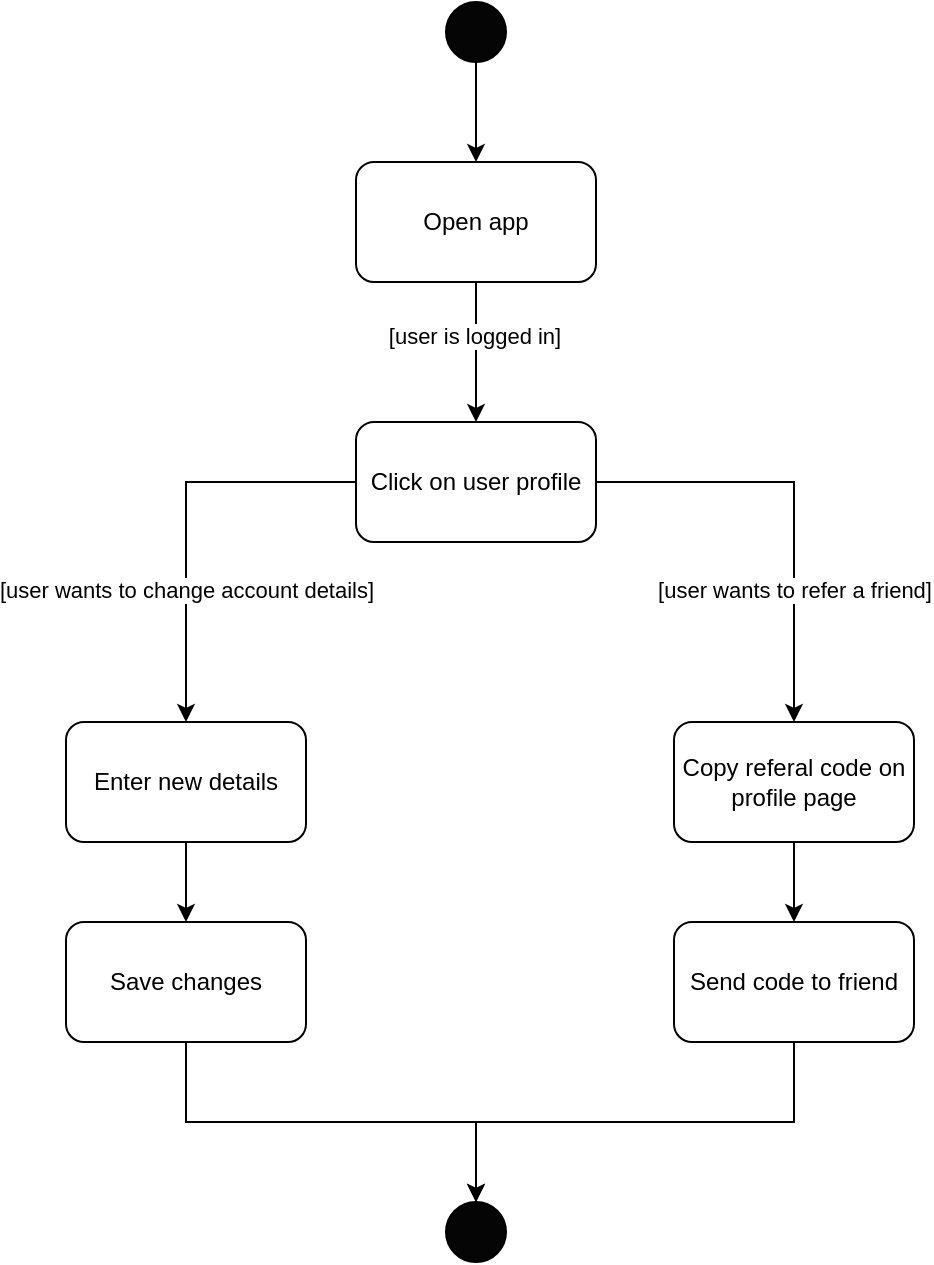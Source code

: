 <mxfile version="20.4.0" type="github">
  <diagram id="prtHgNgQTEPvFCAcTncT" name="Page-1">
    <mxGraphModel dx="1422" dy="754" grid="0" gridSize="10" guides="1" tooltips="1" connect="1" arrows="1" fold="1" page="1" pageScale="1" pageWidth="827" pageHeight="1169" math="0" shadow="0">
      <root>
        <mxCell id="0" />
        <mxCell id="1" parent="0" />
        <mxCell id="3FvRO2XjgYyoS-y384rJ-1" value="" style="edgeStyle=orthogonalEdgeStyle;rounded=0;orthogonalLoop=1;jettySize=auto;html=1;" parent="1" source="3FvRO2XjgYyoS-y384rJ-2" target="3FvRO2XjgYyoS-y384rJ-4" edge="1">
          <mxGeometry relative="1" as="geometry" />
        </mxCell>
        <mxCell id="3FvRO2XjgYyoS-y384rJ-2" value="" style="ellipse;whiteSpace=wrap;html=1;direction=east;fillColor=#050505;" parent="1" vertex="1">
          <mxGeometry x="300" y="110" width="30" height="30" as="geometry" />
        </mxCell>
        <mxCell id="3FvRO2XjgYyoS-y384rJ-6" value="" style="edgeStyle=orthogonalEdgeStyle;rounded=0;orthogonalLoop=1;jettySize=auto;html=1;" parent="1" source="3FvRO2XjgYyoS-y384rJ-4" target="3FvRO2XjgYyoS-y384rJ-5" edge="1">
          <mxGeometry relative="1" as="geometry" />
        </mxCell>
        <mxCell id="3FvRO2XjgYyoS-y384rJ-7" value="[user is logged in]" style="edgeLabel;html=1;align=center;verticalAlign=middle;resizable=0;points=[];" parent="3FvRO2XjgYyoS-y384rJ-6" vertex="1" connectable="0">
          <mxGeometry x="-0.25" y="-1" relative="1" as="geometry">
            <mxPoint as="offset" />
          </mxGeometry>
        </mxCell>
        <mxCell id="3FvRO2XjgYyoS-y384rJ-4" value="Open app" style="rounded=1;whiteSpace=wrap;html=1;fillColor=#FFFFFF;" parent="1" vertex="1">
          <mxGeometry x="255" y="190" width="120" height="60" as="geometry" />
        </mxCell>
        <mxCell id="3FvRO2XjgYyoS-y384rJ-9" value="" style="edgeStyle=orthogonalEdgeStyle;rounded=0;orthogonalLoop=1;jettySize=auto;html=1;" parent="1" source="3FvRO2XjgYyoS-y384rJ-5" target="3FvRO2XjgYyoS-y384rJ-8" edge="1">
          <mxGeometry relative="1" as="geometry" />
        </mxCell>
        <mxCell id="3FvRO2XjgYyoS-y384rJ-10" value="[user wants to change account details]" style="edgeLabel;html=1;align=center;verticalAlign=middle;resizable=0;points=[];" parent="3FvRO2XjgYyoS-y384rJ-9" vertex="1" connectable="0">
          <mxGeometry x="0.293" y="2" relative="1" as="geometry">
            <mxPoint x="-2" y="6" as="offset" />
          </mxGeometry>
        </mxCell>
        <mxCell id="3FvRO2XjgYyoS-y384rJ-14" value="" style="edgeStyle=orthogonalEdgeStyle;rounded=0;orthogonalLoop=1;jettySize=auto;html=1;" parent="1" source="3FvRO2XjgYyoS-y384rJ-5" target="3FvRO2XjgYyoS-y384rJ-13" edge="1">
          <mxGeometry relative="1" as="geometry" />
        </mxCell>
        <mxCell id="3FvRO2XjgYyoS-y384rJ-15" value="[user wants to refer a friend]" style="edgeLabel;html=1;align=center;verticalAlign=middle;resizable=0;points=[];" parent="3FvRO2XjgYyoS-y384rJ-14" vertex="1" connectable="0">
          <mxGeometry x="0.319" relative="1" as="geometry">
            <mxPoint y="8" as="offset" />
          </mxGeometry>
        </mxCell>
        <mxCell id="3FvRO2XjgYyoS-y384rJ-5" value="Click on user profile" style="rounded=1;whiteSpace=wrap;html=1;fillColor=#FFFFFF;" parent="1" vertex="1">
          <mxGeometry x="255" y="320" width="120" height="60" as="geometry" />
        </mxCell>
        <mxCell id="3FvRO2XjgYyoS-y384rJ-12" value="" style="edgeStyle=orthogonalEdgeStyle;rounded=0;orthogonalLoop=1;jettySize=auto;html=1;" parent="1" source="3FvRO2XjgYyoS-y384rJ-8" target="3FvRO2XjgYyoS-y384rJ-11" edge="1">
          <mxGeometry relative="1" as="geometry" />
        </mxCell>
        <mxCell id="3FvRO2XjgYyoS-y384rJ-8" value="Enter new details" style="rounded=1;whiteSpace=wrap;html=1;fillColor=#FFFFFF;" parent="1" vertex="1">
          <mxGeometry x="110" y="470" width="120" height="60" as="geometry" />
        </mxCell>
        <mxCell id="3FvRO2XjgYyoS-y384rJ-19" style="edgeStyle=orthogonalEdgeStyle;rounded=0;orthogonalLoop=1;jettySize=auto;html=1;entryX=0.5;entryY=0;entryDx=0;entryDy=0;" parent="1" source="3FvRO2XjgYyoS-y384rJ-11" target="3FvRO2XjgYyoS-y384rJ-18" edge="1">
          <mxGeometry relative="1" as="geometry">
            <mxPoint x="315" y="710" as="targetPoint" />
            <Array as="points">
              <mxPoint x="170" y="670" />
              <mxPoint x="315" y="670" />
            </Array>
          </mxGeometry>
        </mxCell>
        <mxCell id="3FvRO2XjgYyoS-y384rJ-11" value="Save changes" style="rounded=1;whiteSpace=wrap;html=1;fillColor=#FFFFFF;" parent="1" vertex="1">
          <mxGeometry x="110" y="570" width="120" height="60" as="geometry" />
        </mxCell>
        <mxCell id="3FvRO2XjgYyoS-y384rJ-17" value="" style="edgeStyle=orthogonalEdgeStyle;rounded=0;orthogonalLoop=1;jettySize=auto;html=1;" parent="1" source="3FvRO2XjgYyoS-y384rJ-13" target="3FvRO2XjgYyoS-y384rJ-16" edge="1">
          <mxGeometry relative="1" as="geometry" />
        </mxCell>
        <mxCell id="3FvRO2XjgYyoS-y384rJ-13" value="Copy referal code on profile page" style="rounded=1;whiteSpace=wrap;html=1;fillColor=#FFFFFF;" parent="1" vertex="1">
          <mxGeometry x="414" y="470" width="120" height="60" as="geometry" />
        </mxCell>
        <mxCell id="3FvRO2XjgYyoS-y384rJ-20" style="edgeStyle=orthogonalEdgeStyle;rounded=0;orthogonalLoop=1;jettySize=auto;html=1;entryX=0.5;entryY=0;entryDx=0;entryDy=0;" parent="1" source="3FvRO2XjgYyoS-y384rJ-16" target="3FvRO2XjgYyoS-y384rJ-18" edge="1">
          <mxGeometry relative="1" as="geometry">
            <Array as="points">
              <mxPoint x="474" y="670" />
              <mxPoint x="315" y="670" />
            </Array>
          </mxGeometry>
        </mxCell>
        <mxCell id="3FvRO2XjgYyoS-y384rJ-16" value="Send code to friend" style="rounded=1;whiteSpace=wrap;html=1;fillColor=#FFFFFF;" parent="1" vertex="1">
          <mxGeometry x="414" y="570" width="120" height="60" as="geometry" />
        </mxCell>
        <mxCell id="3FvRO2XjgYyoS-y384rJ-18" value="" style="ellipse;whiteSpace=wrap;html=1;direction=east;fillColor=#050505;" parent="1" vertex="1">
          <mxGeometry x="300" y="710" width="30" height="30" as="geometry" />
        </mxCell>
      </root>
    </mxGraphModel>
  </diagram>
</mxfile>
